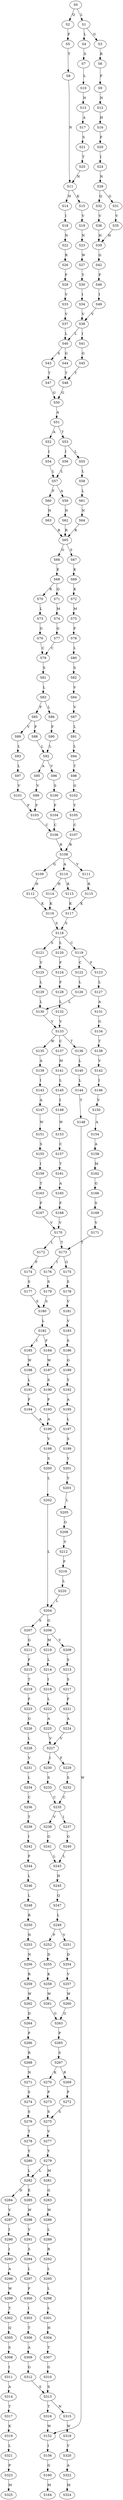 strict digraph  {
	S0 -> S1 [ label = L ];
	S0 -> S2 [ label = Q ];
	S1 -> S3 [ label = G ];
	S1 -> S4 [ label = L ];
	S2 -> S5 [ label = F ];
	S3 -> S6 [ label = R ];
	S4 -> S7 [ label = S ];
	S5 -> S8 [ label = T ];
	S6 -> S9 [ label = F ];
	S7 -> S10 [ label = L ];
	S8 -> S11 [ label = N ];
	S9 -> S12 [ label = N ];
	S10 -> S13 [ label = N ];
	S11 -> S14 [ label = H ];
	S11 -> S15 [ label = K ];
	S12 -> S16 [ label = H ];
	S13 -> S17 [ label = A ];
	S14 -> S18 [ label = I ];
	S15 -> S19 [ label = V ];
	S16 -> S20 [ label = F ];
	S17 -> S21 [ label = S ];
	S18 -> S22 [ label = N ];
	S19 -> S23 [ label = N ];
	S20 -> S24 [ label = I ];
	S21 -> S25 [ label = T ];
	S22 -> S26 [ label = R ];
	S23 -> S27 [ label = W ];
	S24 -> S28 [ label = N ];
	S25 -> S11 [ label = N ];
	S26 -> S29 [ label = F ];
	S27 -> S30 [ label = Y ];
	S28 -> S31 [ label = G ];
	S28 -> S32 [ label = Q ];
	S29 -> S33 [ label = V ];
	S30 -> S34 [ label = I ];
	S31 -> S35 [ label = V ];
	S32 -> S36 [ label = V ];
	S33 -> S37 [ label = V ];
	S34 -> S38 [ label = V ];
	S35 -> S39 [ label = H ];
	S36 -> S39 [ label = H ];
	S37 -> S40 [ label = L ];
	S38 -> S41 [ label = I ];
	S38 -> S40 [ label = L ];
	S39 -> S42 [ label = G ];
	S40 -> S43 [ label = S ];
	S40 -> S44 [ label = G ];
	S41 -> S45 [ label = G ];
	S42 -> S46 [ label = F ];
	S43 -> S47 [ label = T ];
	S44 -> S48 [ label = T ];
	S45 -> S48 [ label = T ];
	S46 -> S49 [ label = I ];
	S47 -> S50 [ label = G ];
	S48 -> S50 [ label = G ];
	S49 -> S38 [ label = V ];
	S50 -> S51 [ label = A ];
	S51 -> S52 [ label = A ];
	S51 -> S53 [ label = T ];
	S52 -> S54 [ label = I ];
	S53 -> S55 [ label = L ];
	S53 -> S56 [ label = I ];
	S54 -> S57 [ label = L ];
	S55 -> S58 [ label = L ];
	S56 -> S57 [ label = L ];
	S57 -> S59 [ label = A ];
	S57 -> S60 [ label = F ];
	S58 -> S61 [ label = L ];
	S59 -> S62 [ label = N ];
	S60 -> S63 [ label = N ];
	S61 -> S64 [ label = N ];
	S62 -> S65 [ label = R ];
	S63 -> S65 [ label = R ];
	S64 -> S65 [ label = R ];
	S65 -> S66 [ label = G ];
	S65 -> S67 [ label = S ];
	S66 -> S68 [ label = E ];
	S67 -> S69 [ label = K ];
	S68 -> S70 [ label = R ];
	S68 -> S71 [ label = Q ];
	S69 -> S72 [ label = K ];
	S70 -> S73 [ label = L ];
	S71 -> S74 [ label = M ];
	S72 -> S75 [ label = M ];
	S73 -> S76 [ label = G ];
	S74 -> S77 [ label = G ];
	S75 -> S78 [ label = F ];
	S76 -> S79 [ label = C ];
	S77 -> S79 [ label = C ];
	S78 -> S80 [ label = L ];
	S79 -> S81 [ label = S ];
	S80 -> S82 [ label = S ];
	S81 -> S83 [ label = L ];
	S82 -> S84 [ label = V ];
	S83 -> S85 [ label = F ];
	S83 -> S86 [ label = L ];
	S84 -> S87 [ label = V ];
	S85 -> S88 [ label = F ];
	S85 -> S89 [ label = V ];
	S86 -> S90 [ label = F ];
	S87 -> S91 [ label = L ];
	S88 -> S92 [ label = L ];
	S89 -> S93 [ label = L ];
	S90 -> S92 [ label = L ];
	S91 -> S94 [ label = L ];
	S92 -> S95 [ label = A ];
	S92 -> S96 [ label = V ];
	S93 -> S97 [ label = L ];
	S94 -> S98 [ label = T ];
	S95 -> S99 [ label = V ];
	S96 -> S100 [ label = S ];
	S97 -> S101 [ label = V ];
	S98 -> S102 [ label = G ];
	S99 -> S103 [ label = F ];
	S100 -> S104 [ label = F ];
	S101 -> S103 [ label = F ];
	S102 -> S105 [ label = Y ];
	S103 -> S106 [ label = C ];
	S104 -> S106 [ label = C ];
	S105 -> S107 [ label = C ];
	S106 -> S108 [ label = R ];
	S107 -> S108 [ label = R ];
	S108 -> S109 [ label = G ];
	S108 -> S110 [ label = A ];
	S108 -> S111 [ label = V ];
	S109 -> S112 [ label = H ];
	S110 -> S113 [ label = R ];
	S110 -> S114 [ label = H ];
	S111 -> S115 [ label = R ];
	S112 -> S116 [ label = K ];
	S113 -> S117 [ label = K ];
	S114 -> S116 [ label = K ];
	S115 -> S117 [ label = K ];
	S116 -> S118 [ label = S ];
	S117 -> S118 [ label = S ];
	S118 -> S119 [ label = C ];
	S118 -> S120 [ label = L ];
	S118 -> S121 [ label = S ];
	S119 -> S122 [ label = C ];
	S119 -> S123 [ label = F ];
	S120 -> S124 [ label = F ];
	S121 -> S125 [ label = V ];
	S122 -> S126 [ label = L ];
	S123 -> S127 [ label = L ];
	S124 -> S128 [ label = F ];
	S125 -> S129 [ label = L ];
	S126 -> S130 [ label = L ];
	S127 -> S131 [ label = A ];
	S128 -> S132 [ label = L ];
	S129 -> S130 [ label = L ];
	S130 -> S133 [ label = V ];
	S131 -> S134 [ label = G ];
	S132 -> S133 [ label = V ];
	S133 -> S135 [ label = W ];
	S133 -> S136 [ label = T ];
	S133 -> S137 [ label = C ];
	S134 -> S138 [ label = T ];
	S135 -> S139 [ label = A ];
	S136 -> S140 [ label = L ];
	S137 -> S141 [ label = M ];
	S138 -> S142 [ label = V ];
	S139 -> S143 [ label = I ];
	S140 -> S144 [ label = L ];
	S141 -> S145 [ label = L ];
	S142 -> S146 [ label = I ];
	S143 -> S147 [ label = A ];
	S144 -> S148 [ label = T ];
	S145 -> S149 [ label = I ];
	S146 -> S150 [ label = V ];
	S147 -> S151 [ label = W ];
	S148 -> S152 [ label = W ];
	S149 -> S153 [ label = W ];
	S150 -> S154 [ label = A ];
	S151 -> S155 [ label = S ];
	S152 -> S156 [ label = I ];
	S153 -> S157 [ label = C ];
	S154 -> S158 [ label = A ];
	S155 -> S159 [ label = I ];
	S156 -> S160 [ label = G ];
	S157 -> S161 [ label = T ];
	S158 -> S162 [ label = M ];
	S159 -> S163 [ label = T ];
	S160 -> S164 [ label = M ];
	S161 -> S165 [ label = A ];
	S162 -> S166 [ label = G ];
	S163 -> S167 [ label = F ];
	S165 -> S168 [ label = F ];
	S166 -> S169 [ label = S ];
	S167 -> S170 [ label = V ];
	S168 -> S170 [ label = V ];
	S169 -> S171 [ label = V ];
	S170 -> S172 [ label = L ];
	S170 -> S173 [ label = T ];
	S171 -> S173 [ label = T ];
	S172 -> S174 [ label = F ];
	S173 -> S175 [ label = G ];
	S173 -> S176 [ label = I ];
	S174 -> S177 [ label = S ];
	S175 -> S178 [ label = S ];
	S176 -> S179 [ label = S ];
	S177 -> S180 [ label = S ];
	S178 -> S181 [ label = V ];
	S179 -> S180 [ label = S ];
	S180 -> S182 [ label = L ];
	S181 -> S183 [ label = V ];
	S182 -> S184 [ label = F ];
	S182 -> S185 [ label = I ];
	S183 -> S186 [ label = S ];
	S184 -> S187 [ label = W ];
	S185 -> S188 [ label = W ];
	S186 -> S189 [ label = G ];
	S187 -> S190 [ label = S ];
	S188 -> S191 [ label = L ];
	S189 -> S192 [ label = Y ];
	S190 -> S193 [ label = F ];
	S191 -> S194 [ label = F ];
	S192 -> S195 [ label = A ];
	S193 -> S196 [ label = A ];
	S194 -> S196 [ label = A ];
	S195 -> S197 [ label = L ];
	S196 -> S198 [ label = V ];
	S197 -> S199 [ label = S ];
	S198 -> S200 [ label = S ];
	S199 -> S201 [ label = Y ];
	S200 -> S202 [ label = L ];
	S201 -> S203 [ label = Y ];
	S202 -> S204 [ label = L ];
	S203 -> S205 [ label = L ];
	S204 -> S206 [ label = G ];
	S204 -> S207 [ label = S ];
	S205 -> S208 [ label = G ];
	S206 -> S209 [ label = V ];
	S206 -> S210 [ label = M ];
	S207 -> S211 [ label = G ];
	S208 -> S212 [ label = V ];
	S209 -> S213 [ label = S ];
	S210 -> S214 [ label = L ];
	S211 -> S215 [ label = F ];
	S212 -> S216 [ label = F ];
	S213 -> S217 [ label = S ];
	S214 -> S218 [ label = I ];
	S215 -> S219 [ label = T ];
	S216 -> S220 [ label = L ];
	S217 -> S221 [ label = F ];
	S218 -> S222 [ label = L ];
	S219 -> S223 [ label = F ];
	S220 -> S204 [ label = L ];
	S221 -> S224 [ label = A ];
	S222 -> S225 [ label = A ];
	S223 -> S226 [ label = G ];
	S224 -> S227 [ label = V ];
	S225 -> S227 [ label = V ];
	S226 -> S228 [ label = L ];
	S227 -> S229 [ label = F ];
	S227 -> S230 [ label = I ];
	S228 -> S231 [ label = V ];
	S229 -> S232 [ label = S ];
	S230 -> S233 [ label = S ];
	S231 -> S234 [ label = L ];
	S232 -> S235 [ label = C ];
	S233 -> S235 [ label = C ];
	S234 -> S236 [ label = C ];
	S235 -> S237 [ label = I ];
	S235 -> S238 [ label = V ];
	S236 -> S239 [ label = T ];
	S237 -> S240 [ label = G ];
	S238 -> S241 [ label = G ];
	S239 -> S242 [ label = I ];
	S240 -> S243 [ label = L ];
	S241 -> S243 [ label = L ];
	S242 -> S244 [ label = F ];
	S243 -> S245 [ label = H ];
	S244 -> S246 [ label = L ];
	S245 -> S247 [ label = Q ];
	S246 -> S248 [ label = L ];
	S247 -> S249 [ label = L ];
	S248 -> S250 [ label = R ];
	S249 -> S251 [ label = V ];
	S249 -> S252 [ label = F ];
	S250 -> S253 [ label = N ];
	S251 -> S254 [ label = D ];
	S252 -> S255 [ label = D ];
	S253 -> S256 [ label = N ];
	S254 -> S257 [ label = V ];
	S255 -> S258 [ label = K ];
	S256 -> S259 [ label = R ];
	S257 -> S260 [ label = W ];
	S258 -> S261 [ label = W ];
	S259 -> S262 [ label = W ];
	S260 -> S263 [ label = G ];
	S261 -> S263 [ label = G ];
	S262 -> S264 [ label = D ];
	S263 -> S265 [ label = P ];
	S264 -> S266 [ label = P ];
	S265 -> S267 [ label = S ];
	S266 -> S268 [ label = R ];
	S267 -> S269 [ label = R ];
	S267 -> S270 [ label = K ];
	S268 -> S271 [ label = N ];
	S269 -> S272 [ label = P ];
	S270 -> S273 [ label = P ];
	S271 -> S274 [ label = S ];
	S272 -> S275 [ label = S ];
	S273 -> S275 [ label = S ];
	S274 -> S276 [ label = S ];
	S275 -> S277 [ label = V ];
	S276 -> S278 [ label = T ];
	S277 -> S279 [ label = Y ];
	S278 -> S280 [ label = Y ];
	S279 -> S281 [ label = M ];
	S279 -> S282 [ label = L ];
	S280 -> S282 [ label = L ];
	S281 -> S283 [ label = G ];
	S282 -> S284 [ label = D ];
	S282 -> S285 [ label = E ];
	S283 -> S286 [ label = W ];
	S284 -> S287 [ label = V ];
	S285 -> S288 [ label = W ];
	S286 -> S289 [ label = L ];
	S287 -> S290 [ label = I ];
	S288 -> S291 [ label = V ];
	S289 -> S292 [ label = R ];
	S290 -> S293 [ label = I ];
	S291 -> S294 [ label = S ];
	S292 -> S295 [ label = L ];
	S293 -> S296 [ label = A ];
	S294 -> S297 [ label = L ];
	S295 -> S298 [ label = L ];
	S296 -> S299 [ label = W ];
	S297 -> S300 [ label = F ];
	S298 -> S301 [ label = L ];
	S299 -> S302 [ label = T ];
	S300 -> S303 [ label = I ];
	S301 -> S304 [ label = H ];
	S302 -> S305 [ label = Q ];
	S303 -> S306 [ label = T ];
	S304 -> S307 [ label = T ];
	S305 -> S308 [ label = S ];
	S306 -> S309 [ label = A ];
	S307 -> S310 [ label = G ];
	S308 -> S311 [ label = I ];
	S309 -> S312 [ label = G ];
	S310 -> S313 [ label = S ];
	S311 -> S314 [ label = A ];
	S312 -> S313 [ label = S ];
	S313 -> S315 [ label = N ];
	S313 -> S316 [ label = T ];
	S314 -> S317 [ label = T ];
	S315 -> S318 [ label = W ];
	S316 -> S152 [ label = W ];
	S317 -> S319 [ label = K ];
	S318 -> S320 [ label = V ];
	S319 -> S321 [ label = L ];
	S320 -> S322 [ label = A ];
	S321 -> S323 [ label = P ];
	S322 -> S324 [ label = M ];
	S323 -> S325 [ label = M ];
}
